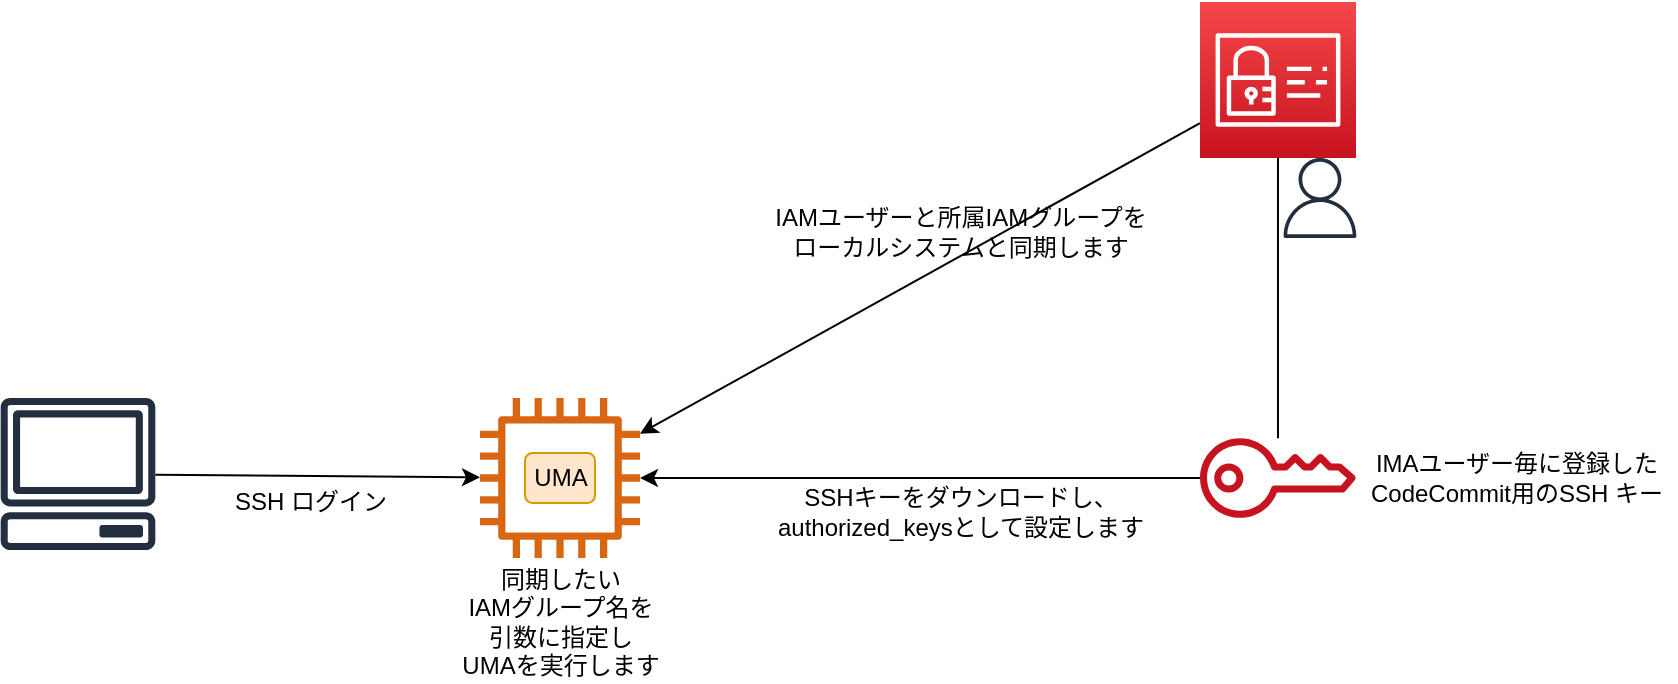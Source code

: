 <mxfile>
    <diagram id="IJSICh4wVl0bjl9Yw-3o" name="ページ1">
        <mxGraphModel dx="898" dy="558" grid="1" gridSize="10" guides="1" tooltips="1" connect="1" arrows="1" fold="1" page="1" pageScale="1" pageWidth="1169" pageHeight="827" background="#ffffff" math="0" shadow="0">
            <root>
                <mxCell id="0"/>
                <mxCell id="1" parent="0"/>
                <mxCell id="16" style="edgeStyle=none;rounded=0;orthogonalLoop=1;jettySize=auto;html=1;" edge="1" parent="1" source="3" target="7">
                    <mxGeometry relative="1" as="geometry"/>
                </mxCell>
                <mxCell id="3" value="" style="outlineConnect=0;fontColor=#232F3E;gradientColor=none;fillColor=#232F3E;strokeColor=none;dashed=0;verticalLabelPosition=bottom;verticalAlign=top;align=center;html=1;fontSize=12;fontStyle=0;aspect=fixed;pointerEvents=1;shape=mxgraph.aws4.client;" vertex="1" parent="1">
                    <mxGeometry x="80" y="278" width="78" height="76" as="geometry"/>
                </mxCell>
                <mxCell id="10" style="edgeStyle=orthogonalEdgeStyle;rounded=0;orthogonalLoop=1;jettySize=auto;html=1;" edge="1" parent="1" source="4" target="7">
                    <mxGeometry relative="1" as="geometry"/>
                </mxCell>
                <mxCell id="4" value="" style="outlineConnect=0;fontColor=#232F3E;gradientColor=none;fillColor=#C7131F;strokeColor=none;dashed=0;verticalLabelPosition=bottom;verticalAlign=top;align=center;html=1;fontSize=12;fontStyle=0;aspect=fixed;pointerEvents=1;shape=mxgraph.aws4.addon;" vertex="1" parent="1">
                    <mxGeometry x="680" y="298" width="78" height="40" as="geometry"/>
                </mxCell>
                <mxCell id="9" style="edgeStyle=orthogonalEdgeStyle;rounded=0;orthogonalLoop=1;jettySize=auto;html=1;endArrow=none;endFill=0;" edge="1" parent="1" source="5" target="4">
                    <mxGeometry relative="1" as="geometry"/>
                </mxCell>
                <mxCell id="11" style="rounded=0;orthogonalLoop=1;jettySize=auto;html=1;" edge="1" parent="1" source="5" target="7">
                    <mxGeometry relative="1" as="geometry"/>
                </mxCell>
                <mxCell id="5" value="" style="points=[[0,0,0],[0.25,0,0],[0.5,0,0],[0.75,0,0],[1,0,0],[0,1,0],[0.25,1,0],[0.5,1,0],[0.75,1,0],[1,1,0],[0,0.25,0],[0,0.5,0],[0,0.75,0],[1,0.25,0],[1,0.5,0],[1,0.75,0]];outlineConnect=0;fontColor=#232F3E;gradientColor=#F54749;gradientDirection=north;fillColor=#C7131F;strokeColor=#ffffff;dashed=0;verticalLabelPosition=bottom;verticalAlign=top;align=center;html=1;fontSize=12;fontStyle=0;aspect=fixed;shape=mxgraph.aws4.resourceIcon;resIcon=mxgraph.aws4.identity_and_access_management;" vertex="1" parent="1">
                    <mxGeometry x="680" y="80" width="78" height="78" as="geometry"/>
                </mxCell>
                <mxCell id="7" value="" style="outlineConnect=0;fontColor=#232F3E;gradientColor=none;fillColor=#D86613;strokeColor=none;dashed=0;verticalLabelPosition=bottom;verticalAlign=top;align=center;html=1;fontSize=12;fontStyle=0;aspect=fixed;pointerEvents=1;shape=mxgraph.aws4.instance2;" vertex="1" parent="1">
                    <mxGeometry x="320" y="278" width="80" height="80" as="geometry"/>
                </mxCell>
                <mxCell id="8" value="UMA" style="whiteSpace=wrap;html=1;fillColor=#ffe6cc;strokeColor=#d79b00;rounded=1;glass=0;" vertex="1" parent="1">
                    <mxGeometry x="342.5" y="305.5" width="35" height="25" as="geometry"/>
                </mxCell>
                <mxCell id="2" value="" style="outlineConnect=0;fontColor=#232F3E;gradientColor=none;fillColor=#232F3E;strokeColor=none;dashed=0;verticalLabelPosition=bottom;verticalAlign=top;align=center;html=1;fontSize=12;fontStyle=0;aspect=fixed;pointerEvents=1;shape=mxgraph.aws4.user;" vertex="1" parent="1">
                    <mxGeometry x="720" y="158" width="40" height="40" as="geometry"/>
                </mxCell>
                <mxCell id="13" value="IMAユーザー毎に登録した&lt;br&gt;CodeCommit用のSSH キー" style="text;html=1;align=center;verticalAlign=middle;resizable=0;points=[];autosize=1;" vertex="1" parent="1">
                    <mxGeometry x="758" y="303" width="160" height="30" as="geometry"/>
                </mxCell>
                <mxCell id="14" value="IAMユーザーと所属IAMグループを&lt;br&gt;ローカルシステムと同期します" style="text;html=1;align=center;verticalAlign=middle;resizable=0;points=[];autosize=1;" vertex="1" parent="1">
                    <mxGeometry x="460" y="180" width="200" height="30" as="geometry"/>
                </mxCell>
                <mxCell id="15" value="SSHキーをダウンロードし、&lt;br&gt;authorized_keysとして設定します" style="text;html=1;align=center;verticalAlign=middle;resizable=0;points=[];autosize=1;" vertex="1" parent="1">
                    <mxGeometry x="460" y="320" width="200" height="30" as="geometry"/>
                </mxCell>
                <mxCell id="17" value="同期したい&lt;br&gt;IAMグループ名を&lt;br&gt;引数に指定し&lt;br&gt;UMAを実行します" style="text;html=1;align=center;verticalAlign=middle;resizable=0;points=[];autosize=1;" vertex="1" parent="1">
                    <mxGeometry x="305" y="360" width="110" height="60" as="geometry"/>
                </mxCell>
                <mxCell id="18" value="SSH ログイン" style="text;html=1;align=center;verticalAlign=middle;resizable=0;points=[];autosize=1;" vertex="1" parent="1">
                    <mxGeometry x="190" y="320" width="90" height="20" as="geometry"/>
                </mxCell>
            </root>
        </mxGraphModel>
    </diagram>
</mxfile>